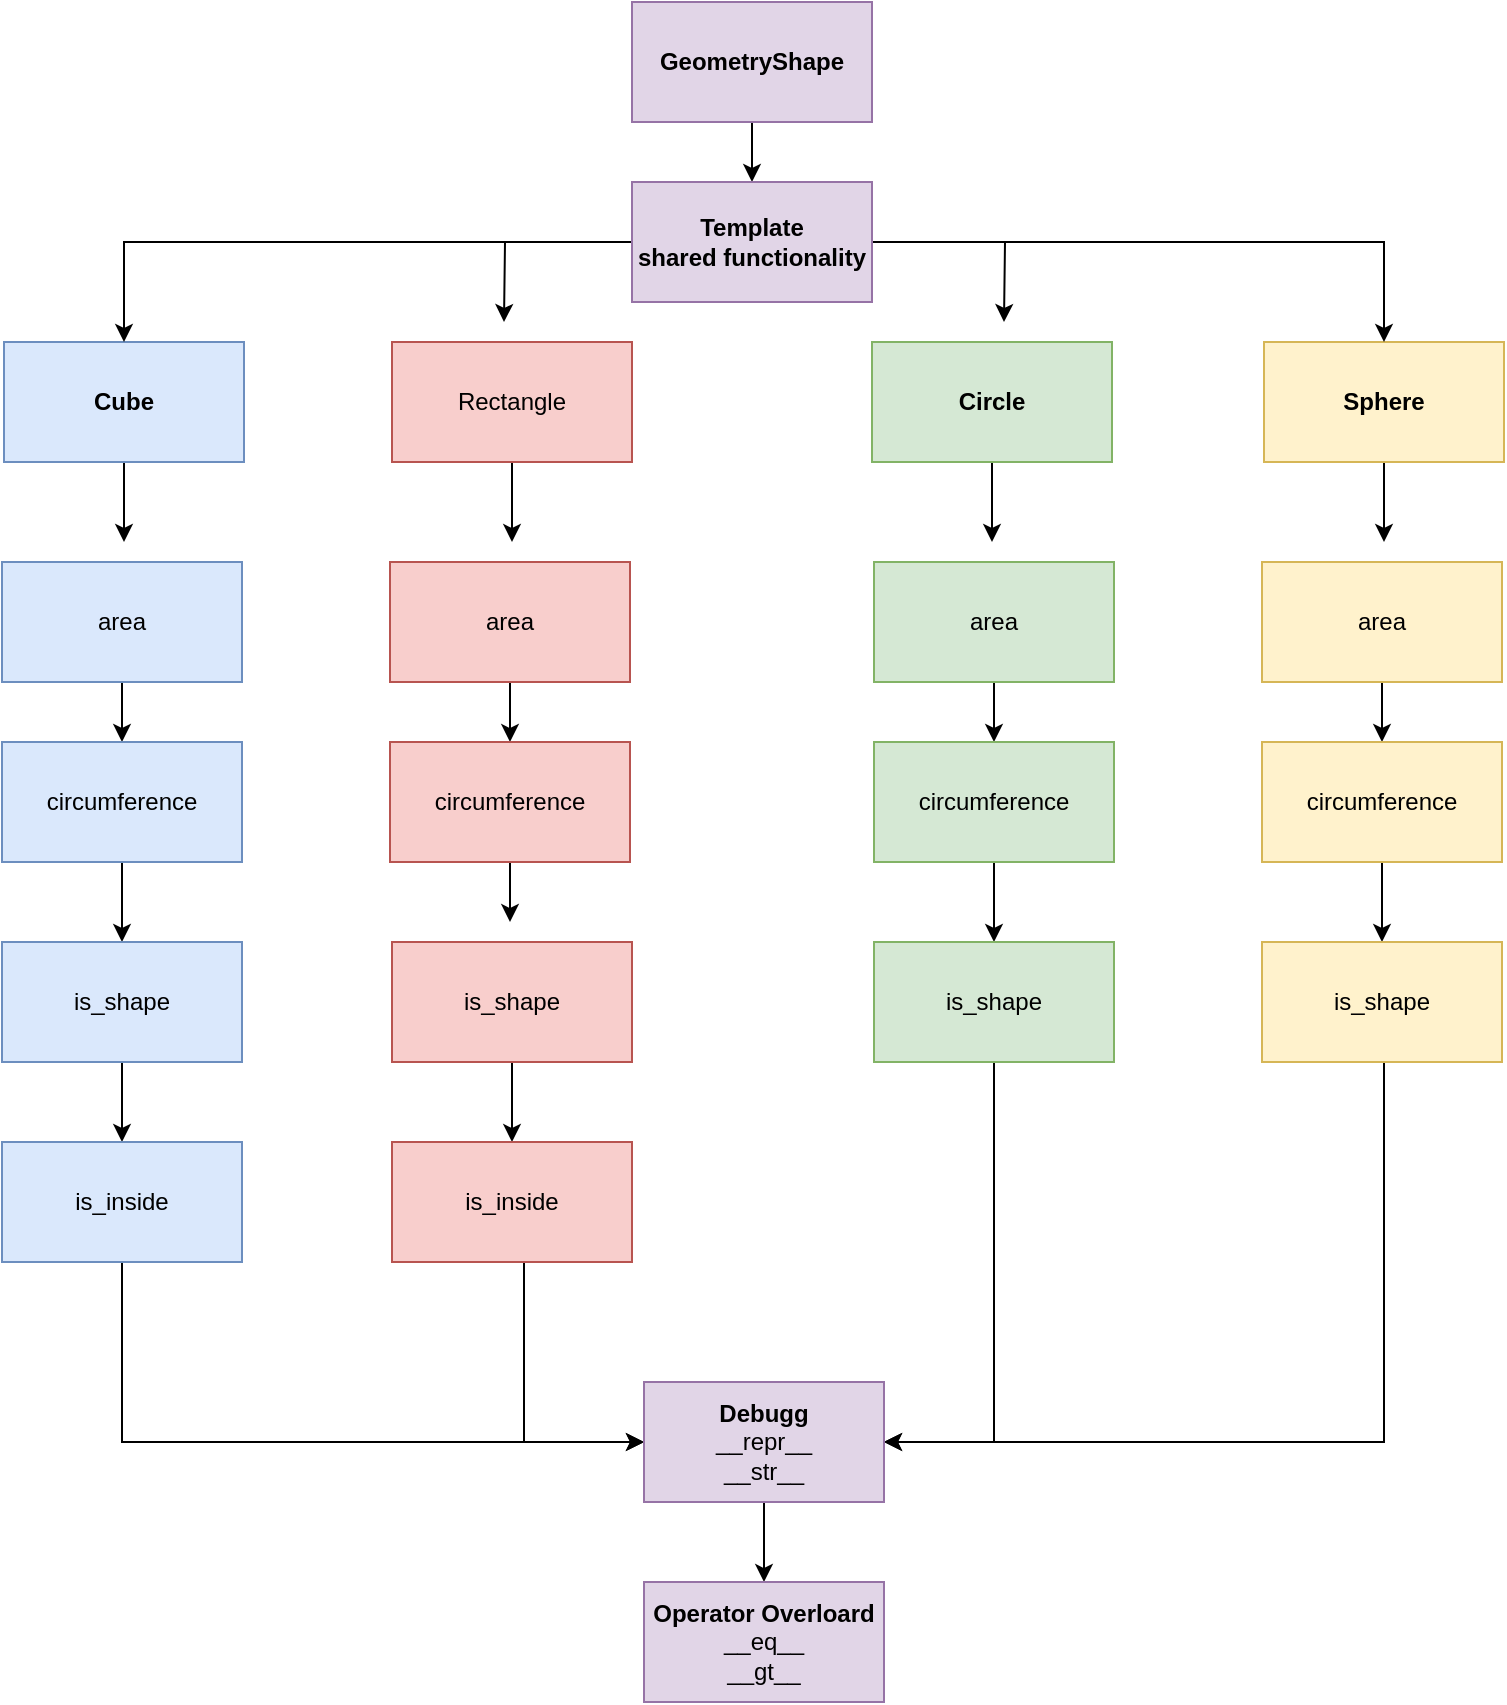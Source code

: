 <mxfile version="20.4.1" type="github">
  <diagram id="QJZGgAU2awXpEz1dOSdO" name="Sida-1">
    <mxGraphModel dx="1033" dy="954" grid="1" gridSize="10" guides="1" tooltips="1" connect="1" arrows="1" fold="1" page="1" pageScale="1" pageWidth="827" pageHeight="1169" math="0" shadow="0">
      <root>
        <mxCell id="0" />
        <mxCell id="1" parent="0" />
        <mxCell id="arN27AGo83IWLBoy1A-T-7" style="edgeStyle=orthogonalEdgeStyle;rounded=0;orthogonalLoop=1;jettySize=auto;html=1;" edge="1" parent="1" source="arN27AGo83IWLBoy1A-T-1" target="arN27AGo83IWLBoy1A-T-6">
          <mxGeometry relative="1" as="geometry" />
        </mxCell>
        <mxCell id="arN27AGo83IWLBoy1A-T-1" value="&lt;b&gt;GeometryShape&lt;/b&gt;" style="rounded=0;whiteSpace=wrap;html=1;fillColor=#e1d5e7;strokeColor=#9673a6;" vertex="1" parent="1">
          <mxGeometry x="354" y="30" width="120" height="60" as="geometry" />
        </mxCell>
        <mxCell id="arN27AGo83IWLBoy1A-T-30" style="edgeStyle=orthogonalEdgeStyle;rounded=0;orthogonalLoop=1;jettySize=auto;html=1;exitX=0.5;exitY=1;exitDx=0;exitDy=0;" edge="1" parent="1" source="arN27AGo83IWLBoy1A-T-2">
          <mxGeometry relative="1" as="geometry">
            <mxPoint x="294" y="300" as="targetPoint" />
          </mxGeometry>
        </mxCell>
        <mxCell id="arN27AGo83IWLBoy1A-T-2" value="Rectangle" style="rounded=0;whiteSpace=wrap;html=1;fillColor=#f8cecc;strokeColor=#b85450;" vertex="1" parent="1">
          <mxGeometry x="234" y="200" width="120" height="60" as="geometry" />
        </mxCell>
        <mxCell id="arN27AGo83IWLBoy1A-T-37" style="edgeStyle=orthogonalEdgeStyle;rounded=0;orthogonalLoop=1;jettySize=auto;html=1;" edge="1" parent="1" source="arN27AGo83IWLBoy1A-T-3">
          <mxGeometry relative="1" as="geometry">
            <mxPoint x="534" y="300" as="targetPoint" />
          </mxGeometry>
        </mxCell>
        <mxCell id="arN27AGo83IWLBoy1A-T-3" value="&lt;b&gt;Circle&lt;/b&gt;" style="rounded=0;whiteSpace=wrap;html=1;fillColor=#d5e8d4;strokeColor=#82b366;" vertex="1" parent="1">
          <mxGeometry x="474" y="200" width="120" height="60" as="geometry" />
        </mxCell>
        <mxCell id="arN27AGo83IWLBoy1A-T-28" style="edgeStyle=orthogonalEdgeStyle;rounded=0;orthogonalLoop=1;jettySize=auto;html=1;" edge="1" parent="1" source="arN27AGo83IWLBoy1A-T-4">
          <mxGeometry relative="1" as="geometry">
            <mxPoint x="100" y="300" as="targetPoint" />
          </mxGeometry>
        </mxCell>
        <mxCell id="arN27AGo83IWLBoy1A-T-4" value="&lt;b&gt;Cube&lt;/b&gt;" style="rounded=0;whiteSpace=wrap;html=1;fillColor=#dae8fc;strokeColor=#6c8ebf;" vertex="1" parent="1">
          <mxGeometry x="40" y="200" width="120" height="60" as="geometry" />
        </mxCell>
        <mxCell id="arN27AGo83IWLBoy1A-T-36" style="edgeStyle=orthogonalEdgeStyle;rounded=0;orthogonalLoop=1;jettySize=auto;html=1;" edge="1" parent="1" source="arN27AGo83IWLBoy1A-T-5">
          <mxGeometry relative="1" as="geometry">
            <mxPoint x="730" y="300" as="targetPoint" />
          </mxGeometry>
        </mxCell>
        <mxCell id="arN27AGo83IWLBoy1A-T-5" value="&lt;b&gt;Sphere&lt;/b&gt;" style="rounded=0;whiteSpace=wrap;html=1;fillColor=#fff2cc;strokeColor=#d6b656;" vertex="1" parent="1">
          <mxGeometry x="670" y="200" width="120" height="60" as="geometry" />
        </mxCell>
        <mxCell id="arN27AGo83IWLBoy1A-T-8" style="edgeStyle=orthogonalEdgeStyle;rounded=0;orthogonalLoop=1;jettySize=auto;html=1;entryX=0.5;entryY=0;entryDx=0;entryDy=0;exitX=0;exitY=0.5;exitDx=0;exitDy=0;" edge="1" parent="1" source="arN27AGo83IWLBoy1A-T-6" target="arN27AGo83IWLBoy1A-T-4">
          <mxGeometry relative="1" as="geometry">
            <Array as="points">
              <mxPoint x="100" y="150" />
            </Array>
          </mxGeometry>
        </mxCell>
        <mxCell id="arN27AGo83IWLBoy1A-T-9" style="edgeStyle=orthogonalEdgeStyle;rounded=0;orthogonalLoop=1;jettySize=auto;html=1;" edge="1" parent="1" source="arN27AGo83IWLBoy1A-T-6">
          <mxGeometry relative="1" as="geometry">
            <mxPoint x="290" y="190" as="targetPoint" />
          </mxGeometry>
        </mxCell>
        <mxCell id="arN27AGo83IWLBoy1A-T-10" style="edgeStyle=orthogonalEdgeStyle;rounded=0;orthogonalLoop=1;jettySize=auto;html=1;" edge="1" parent="1" source="arN27AGo83IWLBoy1A-T-6" target="arN27AGo83IWLBoy1A-T-5">
          <mxGeometry relative="1" as="geometry" />
        </mxCell>
        <mxCell id="arN27AGo83IWLBoy1A-T-11" style="edgeStyle=orthogonalEdgeStyle;rounded=0;orthogonalLoop=1;jettySize=auto;html=1;" edge="1" parent="1" source="arN27AGo83IWLBoy1A-T-6">
          <mxGeometry relative="1" as="geometry">
            <mxPoint x="540" y="190" as="targetPoint" />
          </mxGeometry>
        </mxCell>
        <mxCell id="arN27AGo83IWLBoy1A-T-6" value="&lt;b&gt;Template&lt;br&gt;shared functionality&lt;/b&gt;" style="rounded=0;whiteSpace=wrap;html=1;fillColor=#e1d5e7;strokeColor=#9673a6;" vertex="1" parent="1">
          <mxGeometry x="354" y="120" width="120" height="60" as="geometry" />
        </mxCell>
        <mxCell id="arN27AGo83IWLBoy1A-T-29" style="edgeStyle=orthogonalEdgeStyle;rounded=0;orthogonalLoop=1;jettySize=auto;html=1;entryX=0.5;entryY=0;entryDx=0;entryDy=0;" edge="1" parent="1" source="arN27AGo83IWLBoy1A-T-12" target="arN27AGo83IWLBoy1A-T-13">
          <mxGeometry relative="1" as="geometry" />
        </mxCell>
        <mxCell id="arN27AGo83IWLBoy1A-T-12" value="area" style="rounded=0;whiteSpace=wrap;html=1;fillColor=#dae8fc;strokeColor=#6c8ebf;" vertex="1" parent="1">
          <mxGeometry x="39" y="310" width="120" height="60" as="geometry" />
        </mxCell>
        <mxCell id="arN27AGo83IWLBoy1A-T-47" style="edgeStyle=orthogonalEdgeStyle;rounded=0;orthogonalLoop=1;jettySize=auto;html=1;entryX=0.5;entryY=0;entryDx=0;entryDy=0;" edge="1" parent="1" source="arN27AGo83IWLBoy1A-T-13" target="arN27AGo83IWLBoy1A-T-38">
          <mxGeometry relative="1" as="geometry" />
        </mxCell>
        <mxCell id="arN27AGo83IWLBoy1A-T-13" value="circumference" style="rounded=0;whiteSpace=wrap;html=1;fillColor=#dae8fc;strokeColor=#6c8ebf;" vertex="1" parent="1">
          <mxGeometry x="39" y="400" width="120" height="60" as="geometry" />
        </mxCell>
        <mxCell id="arN27AGo83IWLBoy1A-T-32" style="edgeStyle=orthogonalEdgeStyle;rounded=0;orthogonalLoop=1;jettySize=auto;html=1;entryX=0.5;entryY=0;entryDx=0;entryDy=0;" edge="1" parent="1" source="arN27AGo83IWLBoy1A-T-14" target="arN27AGo83IWLBoy1A-T-15">
          <mxGeometry relative="1" as="geometry" />
        </mxCell>
        <mxCell id="arN27AGo83IWLBoy1A-T-14" value="area" style="rounded=0;whiteSpace=wrap;html=1;fillColor=#f8cecc;strokeColor=#b85450;" vertex="1" parent="1">
          <mxGeometry x="233" y="310" width="120" height="60" as="geometry" />
        </mxCell>
        <mxCell id="arN27AGo83IWLBoy1A-T-50" style="edgeStyle=orthogonalEdgeStyle;rounded=0;orthogonalLoop=1;jettySize=auto;html=1;exitX=0.5;exitY=1;exitDx=0;exitDy=0;" edge="1" parent="1" source="arN27AGo83IWLBoy1A-T-15">
          <mxGeometry relative="1" as="geometry">
            <mxPoint x="293" y="490" as="targetPoint" />
          </mxGeometry>
        </mxCell>
        <mxCell id="arN27AGo83IWLBoy1A-T-15" value="circumference" style="rounded=0;whiteSpace=wrap;html=1;fillColor=#f8cecc;strokeColor=#b85450;" vertex="1" parent="1">
          <mxGeometry x="233" y="400" width="120" height="60" as="geometry" />
        </mxCell>
        <mxCell id="arN27AGo83IWLBoy1A-T-34" style="edgeStyle=orthogonalEdgeStyle;rounded=0;orthogonalLoop=1;jettySize=auto;html=1;entryX=0.5;entryY=0;entryDx=0;entryDy=0;" edge="1" parent="1" source="arN27AGo83IWLBoy1A-T-16" target="arN27AGo83IWLBoy1A-T-17">
          <mxGeometry relative="1" as="geometry" />
        </mxCell>
        <mxCell id="arN27AGo83IWLBoy1A-T-16" value="area" style="rounded=0;whiteSpace=wrap;html=1;fillColor=#d5e8d4;strokeColor=#82b366;" vertex="1" parent="1">
          <mxGeometry x="475" y="310" width="120" height="60" as="geometry" />
        </mxCell>
        <mxCell id="arN27AGo83IWLBoy1A-T-52" style="edgeStyle=orthogonalEdgeStyle;rounded=0;orthogonalLoop=1;jettySize=auto;html=1;entryX=0.5;entryY=0;entryDx=0;entryDy=0;" edge="1" parent="1" source="arN27AGo83IWLBoy1A-T-17" target="arN27AGo83IWLBoy1A-T-40">
          <mxGeometry relative="1" as="geometry" />
        </mxCell>
        <mxCell id="arN27AGo83IWLBoy1A-T-17" value="circumference" style="rounded=0;whiteSpace=wrap;html=1;fillColor=#d5e8d4;strokeColor=#82b366;" vertex="1" parent="1">
          <mxGeometry x="475" y="400" width="120" height="60" as="geometry" />
        </mxCell>
        <mxCell id="arN27AGo83IWLBoy1A-T-35" style="edgeStyle=orthogonalEdgeStyle;rounded=0;orthogonalLoop=1;jettySize=auto;html=1;entryX=0.5;entryY=0;entryDx=0;entryDy=0;" edge="1" parent="1" source="arN27AGo83IWLBoy1A-T-18" target="arN27AGo83IWLBoy1A-T-19">
          <mxGeometry relative="1" as="geometry" />
        </mxCell>
        <mxCell id="arN27AGo83IWLBoy1A-T-18" value="area" style="rounded=0;whiteSpace=wrap;html=1;fillColor=#fff2cc;strokeColor=#d6b656;" vertex="1" parent="1">
          <mxGeometry x="669" y="310" width="120" height="60" as="geometry" />
        </mxCell>
        <mxCell id="arN27AGo83IWLBoy1A-T-53" style="edgeStyle=orthogonalEdgeStyle;rounded=0;orthogonalLoop=1;jettySize=auto;html=1;entryX=0.5;entryY=0;entryDx=0;entryDy=0;" edge="1" parent="1" source="arN27AGo83IWLBoy1A-T-19" target="arN27AGo83IWLBoy1A-T-41">
          <mxGeometry relative="1" as="geometry" />
        </mxCell>
        <mxCell id="arN27AGo83IWLBoy1A-T-19" value="circumference" style="rounded=0;whiteSpace=wrap;html=1;fillColor=#fff2cc;strokeColor=#d6b656;" vertex="1" parent="1">
          <mxGeometry x="669" y="400" width="120" height="60" as="geometry" />
        </mxCell>
        <mxCell id="arN27AGo83IWLBoy1A-T-48" style="edgeStyle=orthogonalEdgeStyle;rounded=0;orthogonalLoop=1;jettySize=auto;html=1;entryX=0.5;entryY=0;entryDx=0;entryDy=0;" edge="1" parent="1" source="arN27AGo83IWLBoy1A-T-38" target="arN27AGo83IWLBoy1A-T-42">
          <mxGeometry relative="1" as="geometry" />
        </mxCell>
        <mxCell id="arN27AGo83IWLBoy1A-T-38" value="is_shape" style="rounded=0;whiteSpace=wrap;html=1;fillColor=#dae8fc;strokeColor=#6c8ebf;" vertex="1" parent="1">
          <mxGeometry x="39" y="500" width="120" height="60" as="geometry" />
        </mxCell>
        <mxCell id="arN27AGo83IWLBoy1A-T-51" style="edgeStyle=orthogonalEdgeStyle;rounded=0;orthogonalLoop=1;jettySize=auto;html=1;entryX=0.5;entryY=0;entryDx=0;entryDy=0;" edge="1" parent="1" source="arN27AGo83IWLBoy1A-T-39" target="arN27AGo83IWLBoy1A-T-43">
          <mxGeometry relative="1" as="geometry" />
        </mxCell>
        <mxCell id="arN27AGo83IWLBoy1A-T-39" value="is_shape" style="rounded=0;whiteSpace=wrap;html=1;fillColor=#f8cecc;strokeColor=#b85450;" vertex="1" parent="1">
          <mxGeometry x="234" y="500" width="120" height="60" as="geometry" />
        </mxCell>
        <mxCell id="arN27AGo83IWLBoy1A-T-58" style="edgeStyle=orthogonalEdgeStyle;rounded=0;orthogonalLoop=1;jettySize=auto;html=1;entryX=1;entryY=0.5;entryDx=0;entryDy=0;" edge="1" parent="1" source="arN27AGo83IWLBoy1A-T-40" target="arN27AGo83IWLBoy1A-T-44">
          <mxGeometry relative="1" as="geometry" />
        </mxCell>
        <mxCell id="arN27AGo83IWLBoy1A-T-40" value="is_shape" style="rounded=0;whiteSpace=wrap;html=1;fillColor=#d5e8d4;strokeColor=#82b366;" vertex="1" parent="1">
          <mxGeometry x="475" y="500" width="120" height="60" as="geometry" />
        </mxCell>
        <mxCell id="arN27AGo83IWLBoy1A-T-59" style="edgeStyle=orthogonalEdgeStyle;rounded=0;orthogonalLoop=1;jettySize=auto;html=1;entryX=1;entryY=0.5;entryDx=0;entryDy=0;" edge="1" parent="1" source="arN27AGo83IWLBoy1A-T-41" target="arN27AGo83IWLBoy1A-T-44">
          <mxGeometry relative="1" as="geometry">
            <mxPoint x="729" y="760" as="targetPoint" />
            <Array as="points">
              <mxPoint x="730" y="750" />
            </Array>
          </mxGeometry>
        </mxCell>
        <mxCell id="arN27AGo83IWLBoy1A-T-41" value="is_shape" style="rounded=0;whiteSpace=wrap;html=1;fillColor=#fff2cc;strokeColor=#d6b656;" vertex="1" parent="1">
          <mxGeometry x="669" y="500" width="120" height="60" as="geometry" />
        </mxCell>
        <mxCell id="arN27AGo83IWLBoy1A-T-61" style="edgeStyle=orthogonalEdgeStyle;rounded=0;orthogonalLoop=1;jettySize=auto;html=1;entryX=0;entryY=0.5;entryDx=0;entryDy=0;" edge="1" parent="1" source="arN27AGo83IWLBoy1A-T-42" target="arN27AGo83IWLBoy1A-T-44">
          <mxGeometry relative="1" as="geometry">
            <Array as="points">
              <mxPoint x="99" y="750" />
            </Array>
          </mxGeometry>
        </mxCell>
        <mxCell id="arN27AGo83IWLBoy1A-T-42" value="is_inside" style="rounded=0;whiteSpace=wrap;html=1;fillColor=#dae8fc;strokeColor=#6c8ebf;" vertex="1" parent="1">
          <mxGeometry x="39" y="600" width="120" height="60" as="geometry" />
        </mxCell>
        <mxCell id="arN27AGo83IWLBoy1A-T-60" style="edgeStyle=orthogonalEdgeStyle;rounded=0;orthogonalLoop=1;jettySize=auto;html=1;entryX=0;entryY=0.5;entryDx=0;entryDy=0;" edge="1" parent="1" source="arN27AGo83IWLBoy1A-T-43" target="arN27AGo83IWLBoy1A-T-44">
          <mxGeometry relative="1" as="geometry">
            <Array as="points">
              <mxPoint x="300" y="750" />
            </Array>
          </mxGeometry>
        </mxCell>
        <mxCell id="arN27AGo83IWLBoy1A-T-43" value="is_inside" style="rounded=0;whiteSpace=wrap;html=1;fillColor=#f8cecc;strokeColor=#b85450;" vertex="1" parent="1">
          <mxGeometry x="234" y="600" width="120" height="60" as="geometry" />
        </mxCell>
        <mxCell id="arN27AGo83IWLBoy1A-T-62" style="edgeStyle=orthogonalEdgeStyle;rounded=0;orthogonalLoop=1;jettySize=auto;html=1;entryX=0.5;entryY=0;entryDx=0;entryDy=0;" edge="1" parent="1" source="arN27AGo83IWLBoy1A-T-44" target="arN27AGo83IWLBoy1A-T-46">
          <mxGeometry relative="1" as="geometry" />
        </mxCell>
        <mxCell id="arN27AGo83IWLBoy1A-T-44" value="&lt;b&gt;Debugg&lt;/b&gt;&lt;br&gt;__repr__&lt;br&gt;__str__" style="rounded=0;whiteSpace=wrap;html=1;fillColor=#e1d5e7;strokeColor=#9673a6;" vertex="1" parent="1">
          <mxGeometry x="360" y="720" width="120" height="60" as="geometry" />
        </mxCell>
        <mxCell id="arN27AGo83IWLBoy1A-T-46" value="&lt;b&gt;Operator Overloard&lt;/b&gt;&lt;br&gt;__eq__&lt;br&gt;__gt__" style="rounded=0;whiteSpace=wrap;html=1;fillColor=#e1d5e7;strokeColor=#9673a6;" vertex="1" parent="1">
          <mxGeometry x="360" y="820" width="120" height="60" as="geometry" />
        </mxCell>
      </root>
    </mxGraphModel>
  </diagram>
</mxfile>
